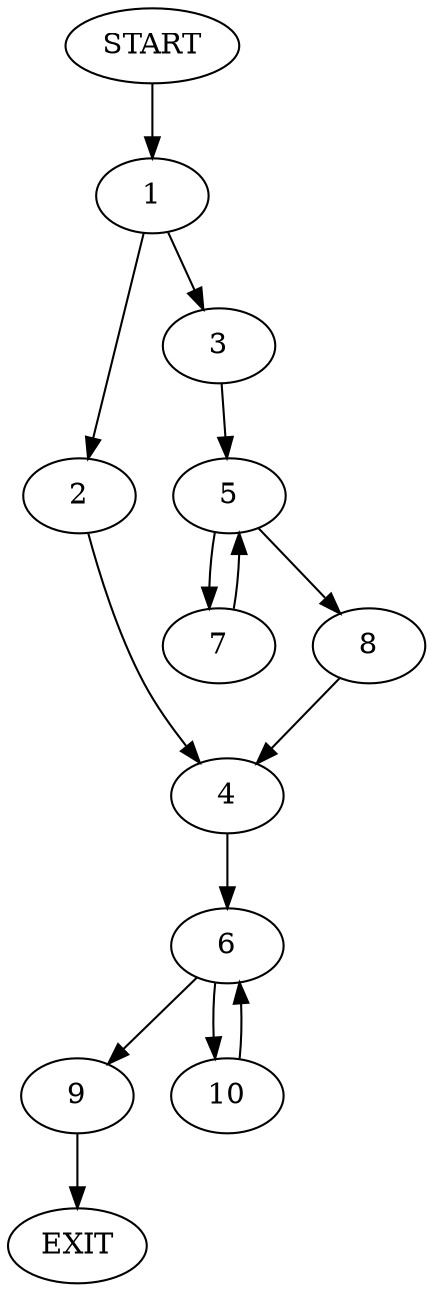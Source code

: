 digraph {
0 [label="START"]
11 [label="EXIT"]
0 -> 1
1 -> 2
1 -> 3
2 -> 4
3 -> 5
4 -> 6
5 -> 7
5 -> 8
8 -> 4
7 -> 5
6 -> 9
6 -> 10
10 -> 6
9 -> 11
}
